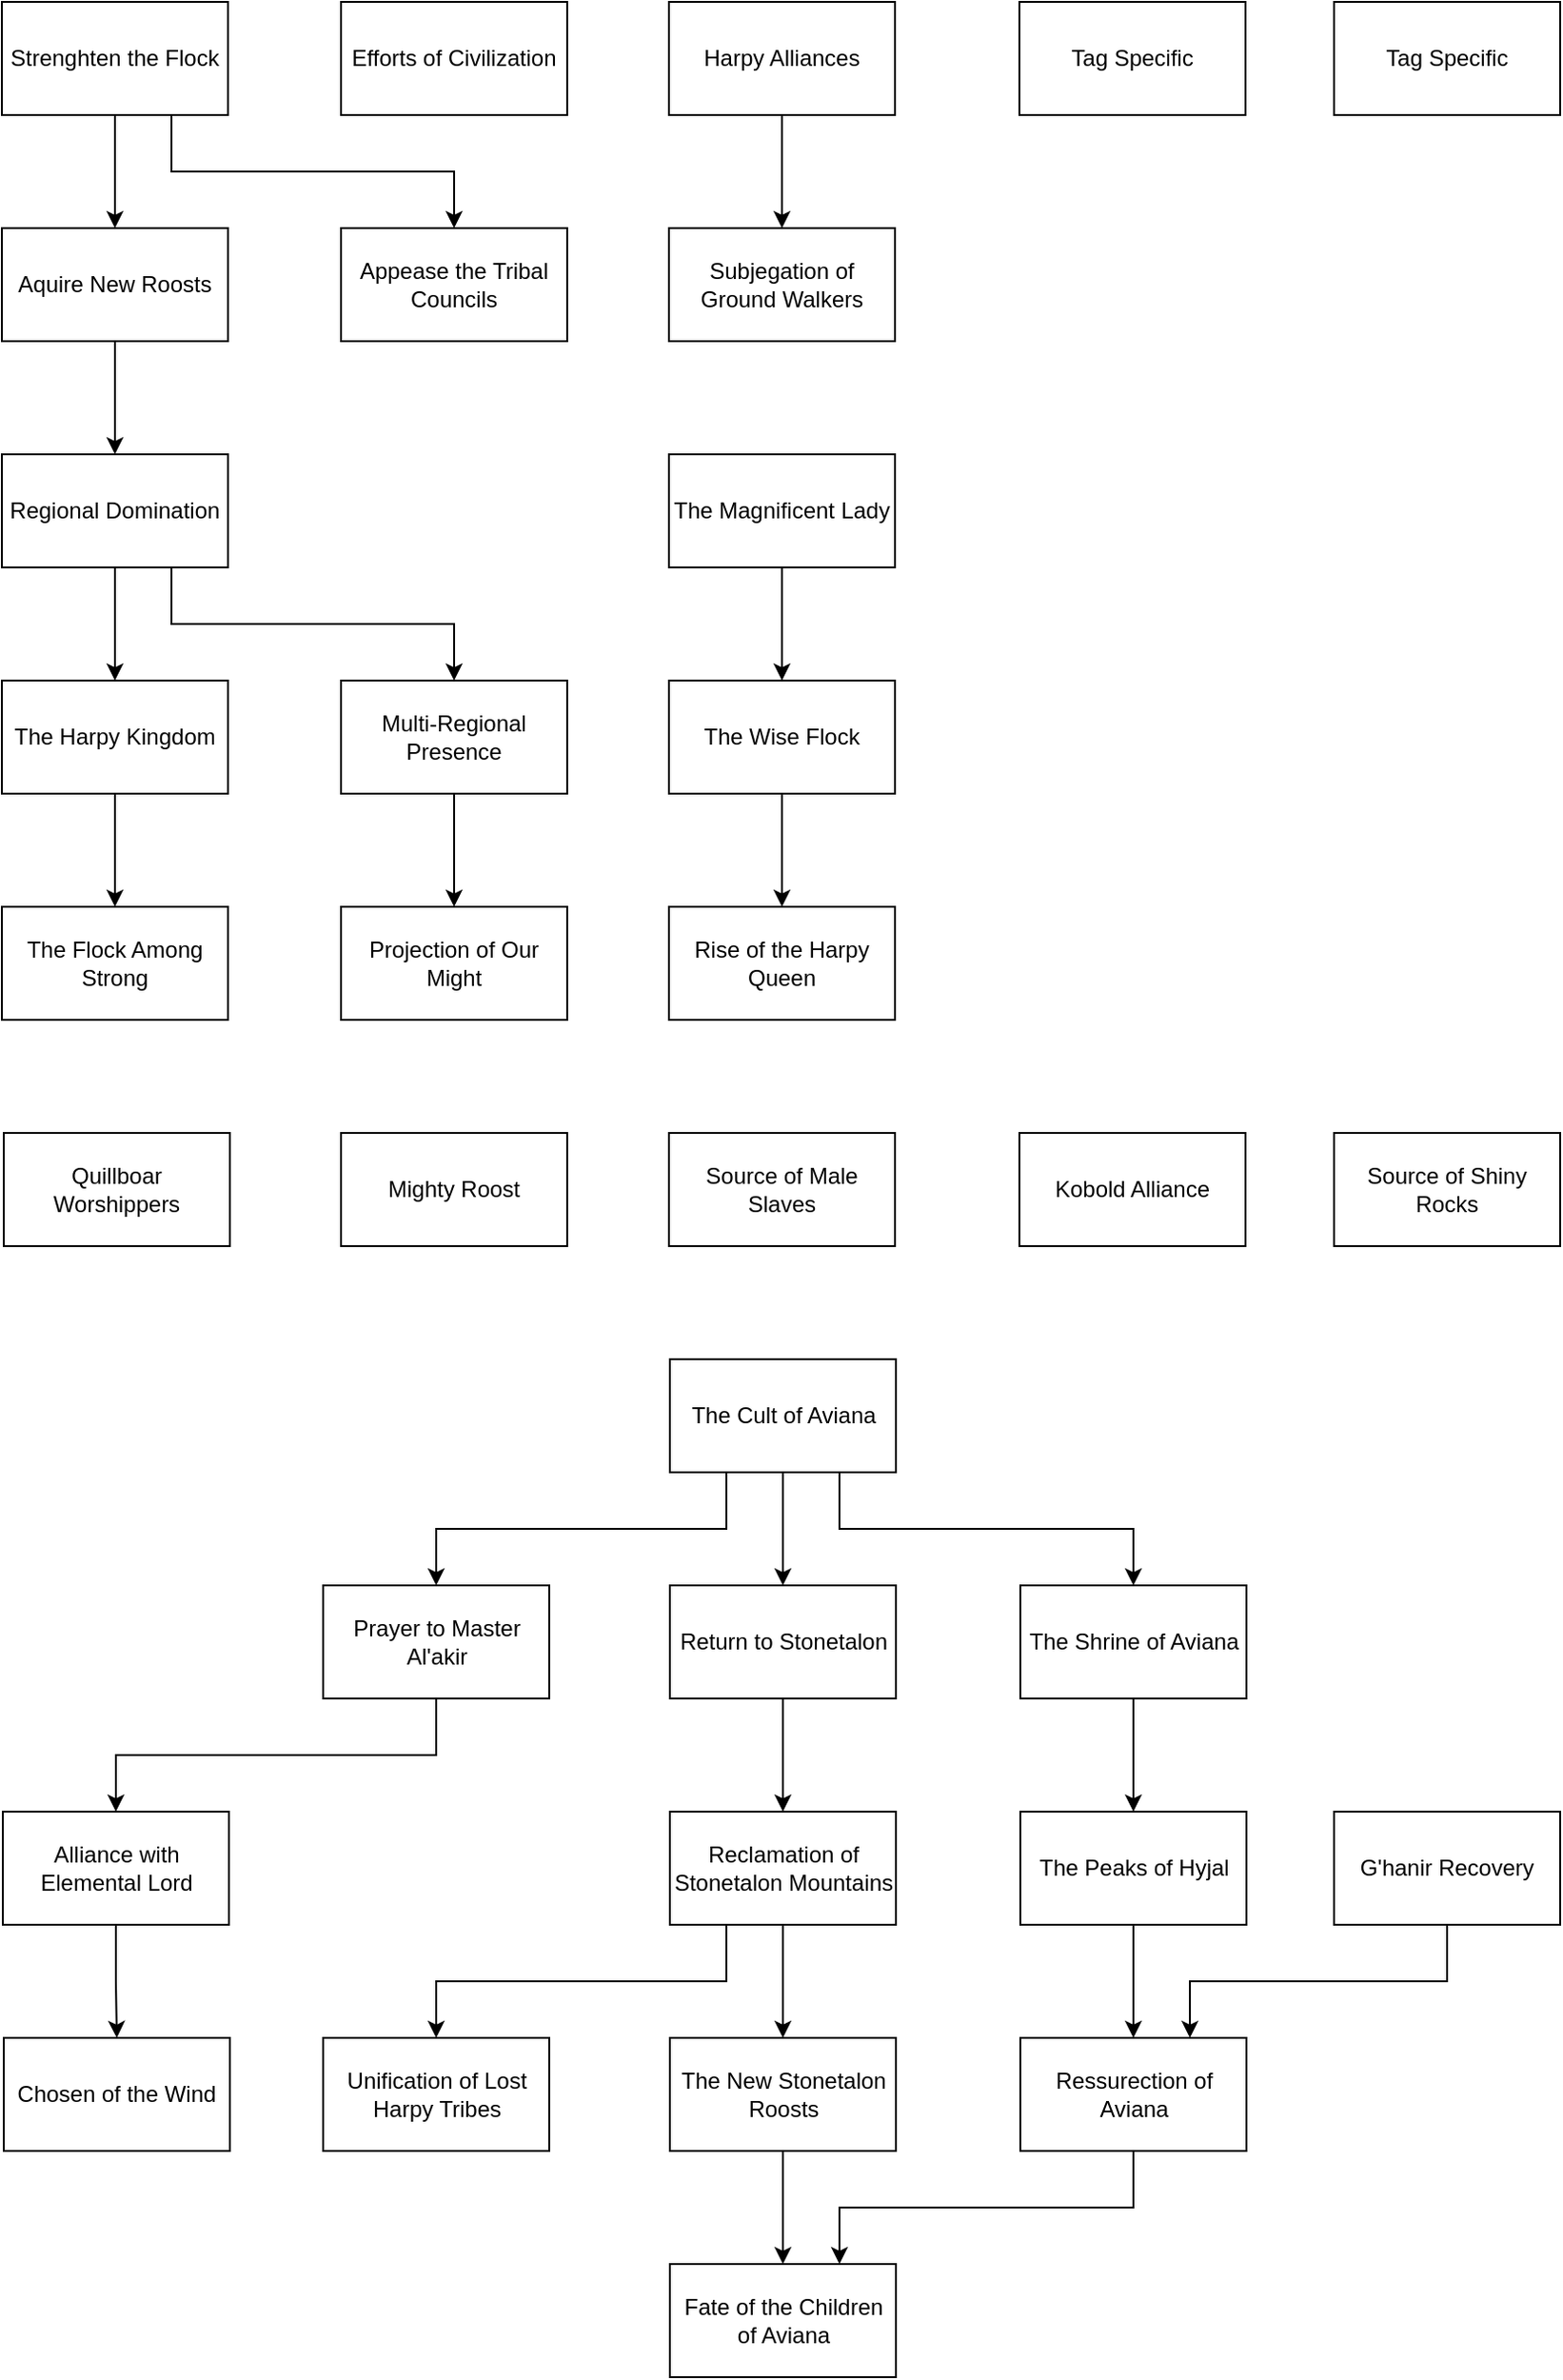 <mxfile version="28.1.0">
  <diagram name="Strona-1" id="6wTZtIodIxsrNo1UNoBq">
    <mxGraphModel dx="1426" dy="758" grid="1" gridSize="10" guides="1" tooltips="1" connect="1" arrows="1" fold="1" page="1" pageScale="1" pageWidth="827" pageHeight="1169" math="0" shadow="0">
      <root>
        <mxCell id="0" />
        <mxCell id="1" parent="0" />
        <mxCell id="NsyLQ7PbHrCSLDHFmtmj-25" style="edgeStyle=orthogonalEdgeStyle;rounded=0;orthogonalLoop=1;jettySize=auto;html=1;exitX=0.5;exitY=1;exitDx=0;exitDy=0;" edge="1" parent="1" source="NsyLQ7PbHrCSLDHFmtmj-6" target="NsyLQ7PbHrCSLDHFmtmj-24">
          <mxGeometry relative="1" as="geometry" />
        </mxCell>
        <mxCell id="NsyLQ7PbHrCSLDHFmtmj-6" value="Harpy Alliances" style="rounded=0;whiteSpace=wrap;html=1;" vertex="1" parent="1">
          <mxGeometry x="354" width="120" height="60" as="geometry" />
        </mxCell>
        <mxCell id="NsyLQ7PbHrCSLDHFmtmj-96" style="edgeStyle=orthogonalEdgeStyle;rounded=0;orthogonalLoop=1;jettySize=auto;html=1;exitX=0.5;exitY=1;exitDx=0;exitDy=0;entryX=0.75;entryY=0;entryDx=0;entryDy=0;" edge="1" parent="1" source="NsyLQ7PbHrCSLDHFmtmj-7" target="NsyLQ7PbHrCSLDHFmtmj-84">
          <mxGeometry relative="1" as="geometry" />
        </mxCell>
        <mxCell id="NsyLQ7PbHrCSLDHFmtmj-7" value="G&#39;hanir Recovery" style="rounded=0;whiteSpace=wrap;html=1;" vertex="1" parent="1">
          <mxGeometry x="707" y="960" width="120" height="60" as="geometry" />
        </mxCell>
        <mxCell id="NsyLQ7PbHrCSLDHFmtmj-14" style="edgeStyle=orthogonalEdgeStyle;rounded=0;orthogonalLoop=1;jettySize=auto;html=1;exitX=0.5;exitY=1;exitDx=0;exitDy=0;" edge="1" parent="1" source="NsyLQ7PbHrCSLDHFmtmj-8" target="NsyLQ7PbHrCSLDHFmtmj-13">
          <mxGeometry relative="1" as="geometry" />
        </mxCell>
        <mxCell id="NsyLQ7PbHrCSLDHFmtmj-22" style="edgeStyle=orthogonalEdgeStyle;rounded=0;orthogonalLoop=1;jettySize=auto;html=1;exitX=0.75;exitY=1;exitDx=0;exitDy=0;" edge="1" parent="1" source="NsyLQ7PbHrCSLDHFmtmj-8" target="NsyLQ7PbHrCSLDHFmtmj-21">
          <mxGeometry relative="1" as="geometry" />
        </mxCell>
        <mxCell id="NsyLQ7PbHrCSLDHFmtmj-8" value="Strenghten the Flock" style="rounded=0;whiteSpace=wrap;html=1;" vertex="1" parent="1">
          <mxGeometry width="120" height="60" as="geometry" />
        </mxCell>
        <mxCell id="NsyLQ7PbHrCSLDHFmtmj-10" value="Tag Specific" style="rounded=0;whiteSpace=wrap;html=1;" vertex="1" parent="1">
          <mxGeometry x="540" width="120" height="60" as="geometry" />
        </mxCell>
        <mxCell id="NsyLQ7PbHrCSLDHFmtmj-11" value="Tag Specific" style="rounded=0;whiteSpace=wrap;html=1;" vertex="1" parent="1">
          <mxGeometry x="707" width="120" height="60" as="geometry" />
        </mxCell>
        <mxCell id="NsyLQ7PbHrCSLDHFmtmj-16" style="edgeStyle=orthogonalEdgeStyle;rounded=0;orthogonalLoop=1;jettySize=auto;html=1;exitX=0.5;exitY=1;exitDx=0;exitDy=0;" edge="1" parent="1" source="NsyLQ7PbHrCSLDHFmtmj-13" target="NsyLQ7PbHrCSLDHFmtmj-15">
          <mxGeometry relative="1" as="geometry" />
        </mxCell>
        <mxCell id="NsyLQ7PbHrCSLDHFmtmj-13" value="Aquire New Roosts" style="rounded=0;whiteSpace=wrap;html=1;" vertex="1" parent="1">
          <mxGeometry y="120" width="120" height="60" as="geometry" />
        </mxCell>
        <mxCell id="NsyLQ7PbHrCSLDHFmtmj-19" style="edgeStyle=orthogonalEdgeStyle;rounded=0;orthogonalLoop=1;jettySize=auto;html=1;exitX=0.5;exitY=1;exitDx=0;exitDy=0;" edge="1" parent="1" source="NsyLQ7PbHrCSLDHFmtmj-15" target="NsyLQ7PbHrCSLDHFmtmj-17">
          <mxGeometry relative="1" as="geometry" />
        </mxCell>
        <mxCell id="NsyLQ7PbHrCSLDHFmtmj-20" style="edgeStyle=orthogonalEdgeStyle;rounded=0;orthogonalLoop=1;jettySize=auto;html=1;exitX=0.75;exitY=1;exitDx=0;exitDy=0;" edge="1" parent="1" source="NsyLQ7PbHrCSLDHFmtmj-15" target="NsyLQ7PbHrCSLDHFmtmj-18">
          <mxGeometry relative="1" as="geometry" />
        </mxCell>
        <mxCell id="NsyLQ7PbHrCSLDHFmtmj-15" value="Regional Domination" style="rounded=0;whiteSpace=wrap;html=1;" vertex="1" parent="1">
          <mxGeometry y="240" width="120" height="60" as="geometry" />
        </mxCell>
        <mxCell id="NsyLQ7PbHrCSLDHFmtmj-32" style="edgeStyle=orthogonalEdgeStyle;rounded=0;orthogonalLoop=1;jettySize=auto;html=1;exitX=0.5;exitY=1;exitDx=0;exitDy=0;" edge="1" parent="1" source="NsyLQ7PbHrCSLDHFmtmj-17" target="NsyLQ7PbHrCSLDHFmtmj-23">
          <mxGeometry relative="1" as="geometry" />
        </mxCell>
        <mxCell id="NsyLQ7PbHrCSLDHFmtmj-17" value="The Harpy Kingdom" style="rounded=0;whiteSpace=wrap;html=1;" vertex="1" parent="1">
          <mxGeometry y="360" width="120" height="60" as="geometry" />
        </mxCell>
        <mxCell id="NsyLQ7PbHrCSLDHFmtmj-34" style="edgeStyle=orthogonalEdgeStyle;rounded=0;orthogonalLoop=1;jettySize=auto;html=1;exitX=0.5;exitY=1;exitDx=0;exitDy=0;" edge="1" parent="1" source="NsyLQ7PbHrCSLDHFmtmj-18" target="NsyLQ7PbHrCSLDHFmtmj-33">
          <mxGeometry relative="1" as="geometry" />
        </mxCell>
        <mxCell id="NsyLQ7PbHrCSLDHFmtmj-18" value="Multi-Regional Presence" style="rounded=0;whiteSpace=wrap;html=1;" vertex="1" parent="1">
          <mxGeometry x="180" y="360" width="120" height="60" as="geometry" />
        </mxCell>
        <mxCell id="NsyLQ7PbHrCSLDHFmtmj-21" value="Appease the Tribal Councils" style="rounded=0;whiteSpace=wrap;html=1;" vertex="1" parent="1">
          <mxGeometry x="180" y="120" width="120" height="60" as="geometry" />
        </mxCell>
        <mxCell id="NsyLQ7PbHrCSLDHFmtmj-23" value="The Flock Among Strong" style="rounded=0;whiteSpace=wrap;html=1;" vertex="1" parent="1">
          <mxGeometry y="480" width="120" height="60" as="geometry" />
        </mxCell>
        <mxCell id="NsyLQ7PbHrCSLDHFmtmj-24" value="Subjegation of Ground Walkers" style="rounded=0;whiteSpace=wrap;html=1;" vertex="1" parent="1">
          <mxGeometry x="354" y="120" width="120" height="60" as="geometry" />
        </mxCell>
        <mxCell id="NsyLQ7PbHrCSLDHFmtmj-30" style="edgeStyle=orthogonalEdgeStyle;rounded=0;orthogonalLoop=1;jettySize=auto;html=1;exitX=0.5;exitY=1;exitDx=0;exitDy=0;" edge="1" parent="1" source="NsyLQ7PbHrCSLDHFmtmj-26" target="NsyLQ7PbHrCSLDHFmtmj-28">
          <mxGeometry relative="1" as="geometry" />
        </mxCell>
        <mxCell id="NsyLQ7PbHrCSLDHFmtmj-26" value="The Magnificent Lady" style="rounded=0;whiteSpace=wrap;html=1;" vertex="1" parent="1">
          <mxGeometry x="354" y="240" width="120" height="60" as="geometry" />
        </mxCell>
        <mxCell id="NsyLQ7PbHrCSLDHFmtmj-31" style="edgeStyle=orthogonalEdgeStyle;rounded=0;orthogonalLoop=1;jettySize=auto;html=1;exitX=0.5;exitY=1;exitDx=0;exitDy=0;" edge="1" parent="1" source="NsyLQ7PbHrCSLDHFmtmj-28" target="NsyLQ7PbHrCSLDHFmtmj-29">
          <mxGeometry relative="1" as="geometry" />
        </mxCell>
        <mxCell id="NsyLQ7PbHrCSLDHFmtmj-28" value="The Wise Flock" style="rounded=0;whiteSpace=wrap;html=1;" vertex="1" parent="1">
          <mxGeometry x="354" y="360" width="120" height="60" as="geometry" />
        </mxCell>
        <mxCell id="NsyLQ7PbHrCSLDHFmtmj-29" value="Rise of the Harpy Queen" style="rounded=0;whiteSpace=wrap;html=1;" vertex="1" parent="1">
          <mxGeometry x="354" y="480" width="120" height="60" as="geometry" />
        </mxCell>
        <mxCell id="NsyLQ7PbHrCSLDHFmtmj-33" value="Projection of Our Might" style="rounded=0;whiteSpace=wrap;html=1;" vertex="1" parent="1">
          <mxGeometry x="180" y="480" width="120" height="60" as="geometry" />
        </mxCell>
        <mxCell id="NsyLQ7PbHrCSLDHFmtmj-65" value="Source of Male Slaves" style="rounded=0;whiteSpace=wrap;html=1;" vertex="1" parent="1">
          <mxGeometry x="354" y="600" width="120" height="60" as="geometry" />
        </mxCell>
        <mxCell id="NsyLQ7PbHrCSLDHFmtmj-66" style="edgeStyle=orthogonalEdgeStyle;rounded=0;orthogonalLoop=1;jettySize=auto;html=1;exitX=0.25;exitY=1;exitDx=0;exitDy=0;" edge="1" parent="1" source="NsyLQ7PbHrCSLDHFmtmj-69" target="NsyLQ7PbHrCSLDHFmtmj-75">
          <mxGeometry relative="1" as="geometry" />
        </mxCell>
        <mxCell id="NsyLQ7PbHrCSLDHFmtmj-67" style="edgeStyle=orthogonalEdgeStyle;rounded=0;orthogonalLoop=1;jettySize=auto;html=1;exitX=0.5;exitY=1;exitDx=0;exitDy=0;" edge="1" parent="1" source="NsyLQ7PbHrCSLDHFmtmj-69" target="NsyLQ7PbHrCSLDHFmtmj-71">
          <mxGeometry relative="1" as="geometry" />
        </mxCell>
        <mxCell id="NsyLQ7PbHrCSLDHFmtmj-68" style="edgeStyle=orthogonalEdgeStyle;rounded=0;orthogonalLoop=1;jettySize=auto;html=1;exitX=0.75;exitY=1;exitDx=0;exitDy=0;" edge="1" parent="1" source="NsyLQ7PbHrCSLDHFmtmj-69" target="NsyLQ7PbHrCSLDHFmtmj-73">
          <mxGeometry relative="1" as="geometry" />
        </mxCell>
        <mxCell id="NsyLQ7PbHrCSLDHFmtmj-69" value="The Cult of Aviana" style="rounded=0;whiteSpace=wrap;html=1;" vertex="1" parent="1">
          <mxGeometry x="354.5" y="720" width="120" height="60" as="geometry" />
        </mxCell>
        <mxCell id="NsyLQ7PbHrCSLDHFmtmj-70" style="edgeStyle=orthogonalEdgeStyle;rounded=0;orthogonalLoop=1;jettySize=auto;html=1;exitX=0.5;exitY=1;exitDx=0;exitDy=0;" edge="1" parent="1" source="NsyLQ7PbHrCSLDHFmtmj-71" target="NsyLQ7PbHrCSLDHFmtmj-81">
          <mxGeometry relative="1" as="geometry" />
        </mxCell>
        <mxCell id="NsyLQ7PbHrCSLDHFmtmj-71" value="Return to Stonetalon" style="rounded=0;whiteSpace=wrap;html=1;" vertex="1" parent="1">
          <mxGeometry x="354.5" y="840" width="120" height="60" as="geometry" />
        </mxCell>
        <mxCell id="NsyLQ7PbHrCSLDHFmtmj-72" style="edgeStyle=orthogonalEdgeStyle;rounded=0;orthogonalLoop=1;jettySize=auto;html=1;exitX=0.5;exitY=1;exitDx=0;exitDy=0;" edge="1" parent="1" source="NsyLQ7PbHrCSLDHFmtmj-73" target="NsyLQ7PbHrCSLDHFmtmj-78">
          <mxGeometry relative="1" as="geometry" />
        </mxCell>
        <mxCell id="NsyLQ7PbHrCSLDHFmtmj-73" value="The Shrine of Aviana" style="rounded=0;whiteSpace=wrap;html=1;" vertex="1" parent="1">
          <mxGeometry x="540.5" y="840" width="120" height="60" as="geometry" />
        </mxCell>
        <mxCell id="NsyLQ7PbHrCSLDHFmtmj-74" style="edgeStyle=orthogonalEdgeStyle;rounded=0;orthogonalLoop=1;jettySize=auto;html=1;exitX=0.5;exitY=1;exitDx=0;exitDy=0;" edge="1" parent="1" source="NsyLQ7PbHrCSLDHFmtmj-75" target="NsyLQ7PbHrCSLDHFmtmj-87">
          <mxGeometry relative="1" as="geometry" />
        </mxCell>
        <mxCell id="NsyLQ7PbHrCSLDHFmtmj-75" value="Prayer to Master Al&#39;akir" style="rounded=0;whiteSpace=wrap;html=1;" vertex="1" parent="1">
          <mxGeometry x="170.5" y="840" width="120" height="60" as="geometry" />
        </mxCell>
        <mxCell id="NsyLQ7PbHrCSLDHFmtmj-77" style="edgeStyle=orthogonalEdgeStyle;rounded=0;orthogonalLoop=1;jettySize=auto;html=1;exitX=0.5;exitY=1;exitDx=0;exitDy=0;" edge="1" parent="1" source="NsyLQ7PbHrCSLDHFmtmj-78" target="NsyLQ7PbHrCSLDHFmtmj-84">
          <mxGeometry relative="1" as="geometry" />
        </mxCell>
        <mxCell id="NsyLQ7PbHrCSLDHFmtmj-78" value="The Peaks of Hyjal" style="rounded=0;whiteSpace=wrap;html=1;" vertex="1" parent="1">
          <mxGeometry x="540.5" y="960" width="120" height="60" as="geometry" />
        </mxCell>
        <mxCell id="NsyLQ7PbHrCSLDHFmtmj-79" style="edgeStyle=orthogonalEdgeStyle;rounded=0;orthogonalLoop=1;jettySize=auto;html=1;exitX=0.5;exitY=1;exitDx=0;exitDy=0;entryX=0.5;entryY=0;entryDx=0;entryDy=0;" edge="1" parent="1" source="NsyLQ7PbHrCSLDHFmtmj-81" target="NsyLQ7PbHrCSLDHFmtmj-83">
          <mxGeometry relative="1" as="geometry" />
        </mxCell>
        <mxCell id="NsyLQ7PbHrCSLDHFmtmj-80" style="edgeStyle=orthogonalEdgeStyle;rounded=0;orthogonalLoop=1;jettySize=auto;html=1;exitX=0.25;exitY=1;exitDx=0;exitDy=0;" edge="1" parent="1" source="NsyLQ7PbHrCSLDHFmtmj-81" target="NsyLQ7PbHrCSLDHFmtmj-90">
          <mxGeometry relative="1" as="geometry" />
        </mxCell>
        <mxCell id="NsyLQ7PbHrCSLDHFmtmj-81" value="Reclamation of Stonetalon Mountains" style="rounded=0;whiteSpace=wrap;html=1;" vertex="1" parent="1">
          <mxGeometry x="354.5" y="960" width="120" height="60" as="geometry" />
        </mxCell>
        <mxCell id="NsyLQ7PbHrCSLDHFmtmj-82" style="edgeStyle=orthogonalEdgeStyle;rounded=0;orthogonalLoop=1;jettySize=auto;html=1;exitX=0.5;exitY=1;exitDx=0;exitDy=0;" edge="1" parent="1" source="NsyLQ7PbHrCSLDHFmtmj-83" target="NsyLQ7PbHrCSLDHFmtmj-89">
          <mxGeometry relative="1" as="geometry" />
        </mxCell>
        <mxCell id="NsyLQ7PbHrCSLDHFmtmj-83" value="The New Stonetalon Roosts" style="rounded=0;whiteSpace=wrap;html=1;" vertex="1" parent="1">
          <mxGeometry x="354.5" y="1080" width="120" height="60" as="geometry" />
        </mxCell>
        <mxCell id="NsyLQ7PbHrCSLDHFmtmj-101" style="edgeStyle=orthogonalEdgeStyle;rounded=0;orthogonalLoop=1;jettySize=auto;html=1;exitX=0.5;exitY=1;exitDx=0;exitDy=0;entryX=0.75;entryY=0;entryDx=0;entryDy=0;" edge="1" parent="1" source="NsyLQ7PbHrCSLDHFmtmj-84" target="NsyLQ7PbHrCSLDHFmtmj-89">
          <mxGeometry relative="1" as="geometry" />
        </mxCell>
        <mxCell id="NsyLQ7PbHrCSLDHFmtmj-84" value="Ressurection of Aviana" style="rounded=0;whiteSpace=wrap;html=1;" vertex="1" parent="1">
          <mxGeometry x="540.5" y="1080" width="120" height="60" as="geometry" />
        </mxCell>
        <mxCell id="NsyLQ7PbHrCSLDHFmtmj-86" style="edgeStyle=orthogonalEdgeStyle;rounded=0;orthogonalLoop=1;jettySize=auto;html=1;" edge="1" parent="1" source="NsyLQ7PbHrCSLDHFmtmj-87" target="NsyLQ7PbHrCSLDHFmtmj-88">
          <mxGeometry relative="1" as="geometry" />
        </mxCell>
        <mxCell id="NsyLQ7PbHrCSLDHFmtmj-87" value="Alliance with Elemental Lord" style="rounded=0;whiteSpace=wrap;html=1;" vertex="1" parent="1">
          <mxGeometry x="0.5" y="960" width="120" height="60" as="geometry" />
        </mxCell>
        <mxCell id="NsyLQ7PbHrCSLDHFmtmj-88" value="Chosen of the Wind" style="rounded=0;whiteSpace=wrap;html=1;" vertex="1" parent="1">
          <mxGeometry x="1" y="1080" width="120" height="60" as="geometry" />
        </mxCell>
        <mxCell id="NsyLQ7PbHrCSLDHFmtmj-89" value="Fate of the Children of Aviana" style="rounded=0;whiteSpace=wrap;html=1;" vertex="1" parent="1">
          <mxGeometry x="354.5" y="1200" width="120" height="60" as="geometry" />
        </mxCell>
        <mxCell id="NsyLQ7PbHrCSLDHFmtmj-90" value="Unification of Lost Harpy Tribes" style="rounded=0;whiteSpace=wrap;html=1;" vertex="1" parent="1">
          <mxGeometry x="170.5" y="1080" width="120" height="60" as="geometry" />
        </mxCell>
        <mxCell id="NsyLQ7PbHrCSLDHFmtmj-91" value="Mighty Roost" style="rounded=0;whiteSpace=wrap;html=1;" vertex="1" parent="1">
          <mxGeometry x="180" y="600" width="120" height="60" as="geometry" />
        </mxCell>
        <mxCell id="NsyLQ7PbHrCSLDHFmtmj-92" value="Quillboar Worshippers" style="rounded=0;whiteSpace=wrap;html=1;" vertex="1" parent="1">
          <mxGeometry x="1" y="600" width="120" height="60" as="geometry" />
        </mxCell>
        <mxCell id="NsyLQ7PbHrCSLDHFmtmj-97" value="Efforts of Civilization" style="rounded=0;whiteSpace=wrap;html=1;" vertex="1" parent="1">
          <mxGeometry x="180" width="120" height="60" as="geometry" />
        </mxCell>
        <mxCell id="NsyLQ7PbHrCSLDHFmtmj-98" value="Kobold Alliance" style="rounded=0;whiteSpace=wrap;html=1;" vertex="1" parent="1">
          <mxGeometry x="540" y="600" width="120" height="60" as="geometry" />
        </mxCell>
        <mxCell id="NsyLQ7PbHrCSLDHFmtmj-99" value="Source of Shiny Rocks" style="rounded=0;whiteSpace=wrap;html=1;" vertex="1" parent="1">
          <mxGeometry x="707" y="600" width="120" height="60" as="geometry" />
        </mxCell>
      </root>
    </mxGraphModel>
  </diagram>
</mxfile>
